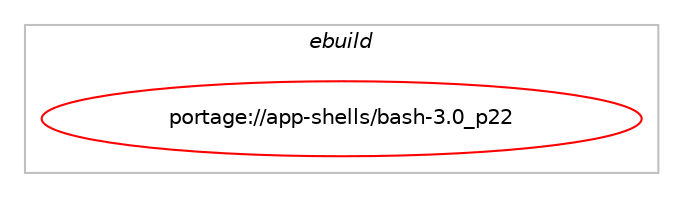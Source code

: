 digraph prolog {

# *************
# Graph options
# *************

newrank=true;
concentrate=true;
compound=true;
graph [rankdir=LR,fontname=Helvetica,fontsize=10,ranksep=1.5];#, ranksep=2.5, nodesep=0.2];
edge  [arrowhead=vee];
node  [fontname=Helvetica,fontsize=10];

# **********
# The ebuild
# **********

subgraph cluster_leftcol {
color=gray;
label=<<i>ebuild</i>>;
id [label="portage://app-shells/bash-3.0_p22", color=red, width=4, href="../app-shells/bash-3.0_p22.svg"];
}

# ****************
# The dependencies
# ****************

subgraph cluster_midcol {
color=gray;
label=<<i>dependencies</i>>;
subgraph cluster_compile {
fillcolor="#eeeeee";
style=filled;
label=<<i>compile</i>>;
# *** BEGIN UNKNOWN DEPENDENCY TYPE (TODO) ***
# id -> equal(use_conditional_group(negative,static,portage://app-shells/bash-3.0_p22,[package_dependency(portage://app-shells/bash-3.0_p22,install,no,sys-libs,ncurses,greaterequal,[5.2,,-r2,5.2-r2],[],[]),use_conditional_group(positive,nls,portage://app-shells/bash-3.0_p22,[package_dependency(portage://app-shells/bash-3.0_p22,install,no,virtual,libintl,none,[,,],[],[])]),use_conditional_group(positive,readline,portage://app-shells/bash-3.0_p22,[package_dependency(portage://app-shells/bash-3.0_p22,install,no,sys-libs,readline,greaterequal,[6.2,,,6.2],[],[])])]))
# *** END UNKNOWN DEPENDENCY TYPE (TODO) ***

# *** BEGIN UNKNOWN DEPENDENCY TYPE (TODO) ***
# id -> equal(use_conditional_group(positive,static,portage://app-shells/bash-3.0_p22,[package_dependency(portage://app-shells/bash-3.0_p22,install,no,sys-libs,ncurses,greaterequal,[5.2,,-r2,5.2-r2],[],[use(enable(static-libs),positive)]),use_conditional_group(positive,nls,portage://app-shells/bash-3.0_p22,[package_dependency(portage://app-shells/bash-3.0_p22,install,no,virtual,libintl,none,[,,],[],[])]),use_conditional_group(positive,readline,portage://app-shells/bash-3.0_p22,[package_dependency(portage://app-shells/bash-3.0_p22,install,no,sys-libs,readline,greaterequal,[6.2,,,6.2],[],[use(enable(static-libs),positive)])])]))
# *** END UNKNOWN DEPENDENCY TYPE (TODO) ***

}
subgraph cluster_compileandrun {
fillcolor="#eeeeee";
style=filled;
label=<<i>compile and run</i>>;
}
subgraph cluster_run {
fillcolor="#eeeeee";
style=filled;
label=<<i>run</i>>;
# *** BEGIN UNKNOWN DEPENDENCY TYPE (TODO) ***
# id -> equal(use_conditional_group(negative,static,portage://app-shells/bash-3.0_p22,[package_dependency(portage://app-shells/bash-3.0_p22,run,no,sys-libs,ncurses,greaterequal,[5.2,,-r2,5.2-r2],[],[]),use_conditional_group(positive,nls,portage://app-shells/bash-3.0_p22,[package_dependency(portage://app-shells/bash-3.0_p22,run,no,virtual,libintl,none,[,,],[],[])]),use_conditional_group(positive,readline,portage://app-shells/bash-3.0_p22,[package_dependency(portage://app-shells/bash-3.0_p22,run,no,sys-libs,readline,greaterequal,[6.2,,,6.2],[],[])])]))
# *** END UNKNOWN DEPENDENCY TYPE (TODO) ***

}
}

# **************
# The candidates
# **************

subgraph cluster_choices {
rank=same;
color=gray;
label=<<i>candidates</i>>;

}

}
